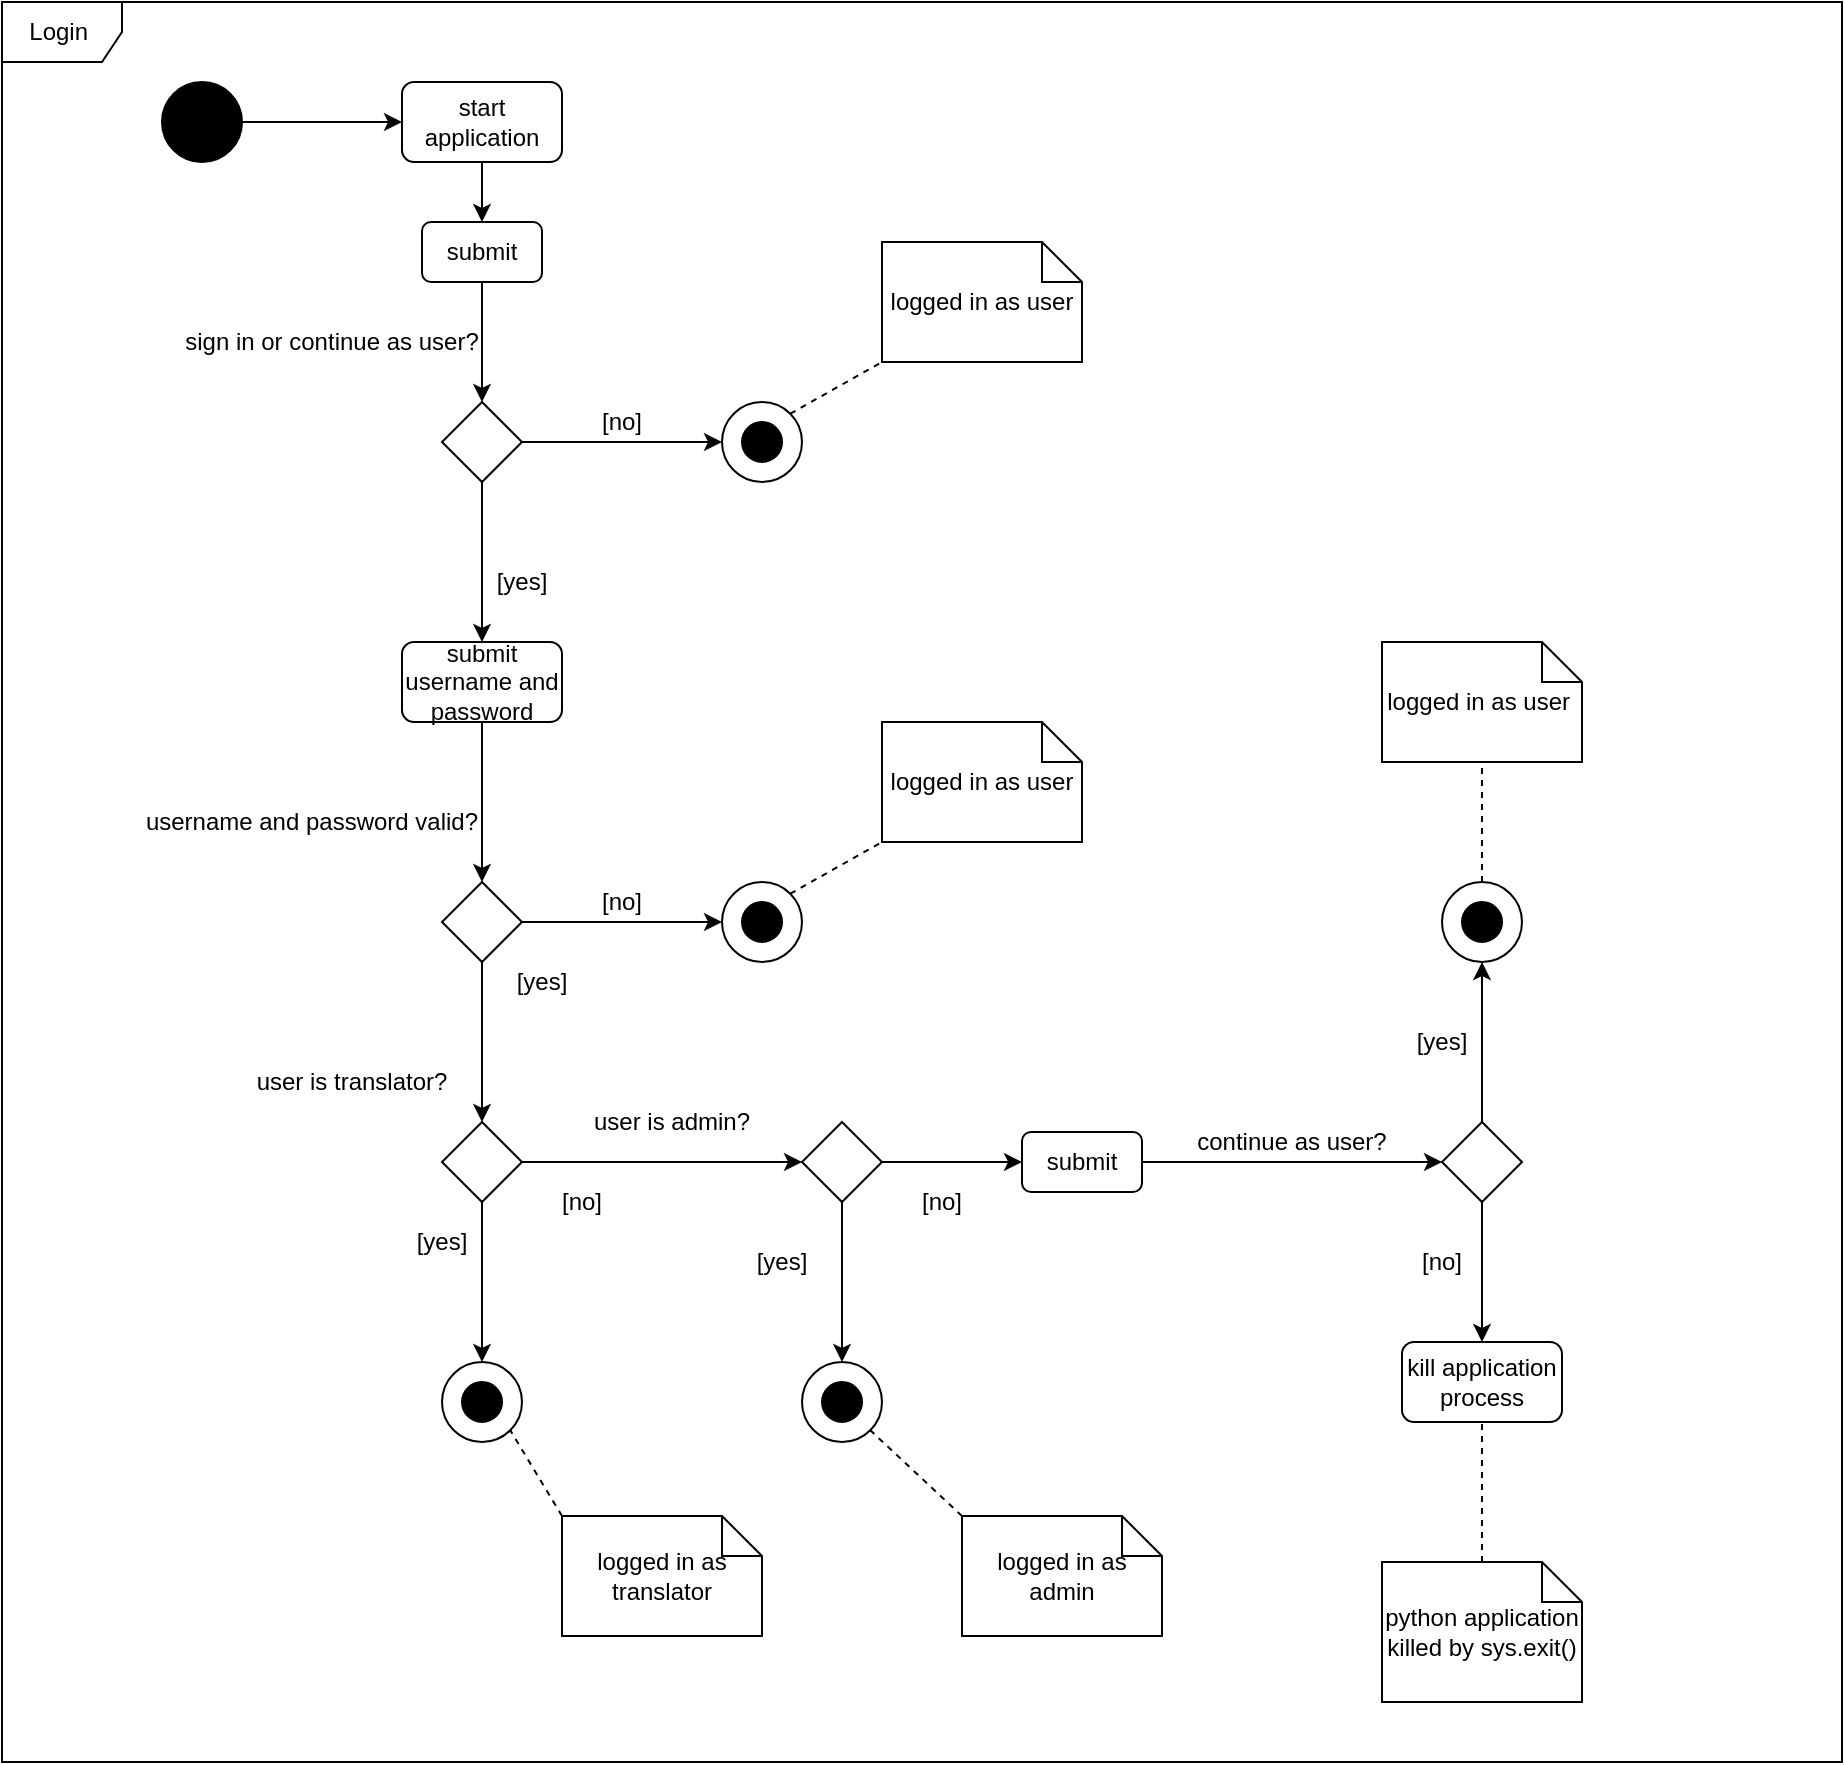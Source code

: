 <mxfile version="14.3.1" type="device"><diagram id="WougsWHsCT8se2ETQsVe" name="Page-1"><mxGraphModel dx="1426" dy="711" grid="1" gridSize="10" guides="1" tooltips="1" connect="1" arrows="1" fold="1" page="1" pageScale="1" pageWidth="2336" pageHeight="1654" math="0" shadow="0"><root><mxCell id="0"/><mxCell id="1" parent="0"/><mxCell id="BlcZJYxYFgDwOvjpJsyo-1" value="Login&amp;nbsp;" style="shape=umlFrame;whiteSpace=wrap;html=1;" parent="1" vertex="1"><mxGeometry x="80" y="40" width="920" height="880" as="geometry"/></mxCell><mxCell id="BlcZJYxYFgDwOvjpJsyo-4" style="edgeStyle=orthogonalEdgeStyle;rounded=0;orthogonalLoop=1;jettySize=auto;html=1;entryX=0;entryY=0.5;entryDx=0;entryDy=0;" parent="1" source="BlcZJYxYFgDwOvjpJsyo-2" target="BlcZJYxYFgDwOvjpJsyo-3" edge="1"><mxGeometry relative="1" as="geometry"/></mxCell><mxCell id="BlcZJYxYFgDwOvjpJsyo-2" value="" style="ellipse;whiteSpace=wrap;html=1;aspect=fixed;fillColor=#000000;" parent="1" vertex="1"><mxGeometry x="160" y="80" width="40" height="40" as="geometry"/></mxCell><mxCell id="MNRLTIP0io4RPtDpEKwu-52" style="edgeStyle=orthogonalEdgeStyle;rounded=0;orthogonalLoop=1;jettySize=auto;html=1;entryX=0.5;entryY=0;entryDx=0;entryDy=0;" edge="1" parent="1" source="BlcZJYxYFgDwOvjpJsyo-3" target="MNRLTIP0io4RPtDpEKwu-51"><mxGeometry relative="1" as="geometry"/></mxCell><mxCell id="BlcZJYxYFgDwOvjpJsyo-3" value="start application" style="rounded=1;whiteSpace=wrap;html=1;fillColor=#FFFFFF;" parent="1" vertex="1"><mxGeometry x="280" y="80" width="80" height="40" as="geometry"/></mxCell><mxCell id="BlcZJYxYFgDwOvjpJsyo-11" style="edgeStyle=orthogonalEdgeStyle;rounded=0;orthogonalLoop=1;jettySize=auto;html=1;entryX=0;entryY=0.5;entryDx=0;entryDy=0;" parent="1" source="BlcZJYxYFgDwOvjpJsyo-6" target="BlcZJYxYFgDwOvjpJsyo-9" edge="1"><mxGeometry relative="1" as="geometry"/></mxCell><mxCell id="BlcZJYxYFgDwOvjpJsyo-14" style="edgeStyle=orthogonalEdgeStyle;rounded=0;orthogonalLoop=1;jettySize=auto;html=1;" parent="1" source="BlcZJYxYFgDwOvjpJsyo-6" target="BlcZJYxYFgDwOvjpJsyo-13" edge="1"><mxGeometry relative="1" as="geometry"/></mxCell><mxCell id="BlcZJYxYFgDwOvjpJsyo-6" value="" style="rhombus;whiteSpace=wrap;html=1;fillColor=#FFFFFF;" parent="1" vertex="1"><mxGeometry x="300" y="240" width="40" height="40" as="geometry"/></mxCell><mxCell id="BlcZJYxYFgDwOvjpJsyo-8" value="sign in or continue as user?" style="text;html=1;strokeColor=none;fillColor=none;align=center;verticalAlign=middle;whiteSpace=wrap;rounded=0;" parent="1" vertex="1"><mxGeometry x="160" y="200" width="170" height="20" as="geometry"/></mxCell><mxCell id="BlcZJYxYFgDwOvjpJsyo-9" value="" style="ellipse;whiteSpace=wrap;html=1;aspect=fixed;fillColor=#FFFFFF;" parent="1" vertex="1"><mxGeometry x="440" y="240" width="40" height="40" as="geometry"/></mxCell><mxCell id="BlcZJYxYFgDwOvjpJsyo-10" value="" style="ellipse;whiteSpace=wrap;html=1;aspect=fixed;fillColor=#000000;" parent="1" vertex="1"><mxGeometry x="450" y="250" width="20" height="20" as="geometry"/></mxCell><mxCell id="BlcZJYxYFgDwOvjpJsyo-12" value="[no]" style="text;html=1;strokeColor=none;fillColor=none;align=center;verticalAlign=middle;whiteSpace=wrap;rounded=0;" parent="1" vertex="1"><mxGeometry x="370" y="240" width="40" height="20" as="geometry"/></mxCell><mxCell id="BlcZJYxYFgDwOvjpJsyo-19" style="edgeStyle=orthogonalEdgeStyle;rounded=0;orthogonalLoop=1;jettySize=auto;html=1;entryX=0.5;entryY=0;entryDx=0;entryDy=0;" parent="1" source="BlcZJYxYFgDwOvjpJsyo-13" target="MNRLTIP0io4RPtDpEKwu-1" edge="1"><mxGeometry relative="1" as="geometry"><mxPoint x="320" y="440" as="targetPoint"/></mxGeometry></mxCell><mxCell id="BlcZJYxYFgDwOvjpJsyo-13" value="submit username and password" style="rounded=1;whiteSpace=wrap;html=1;fillColor=#FFFFFF;" parent="1" vertex="1"><mxGeometry x="280" y="360" width="80" height="40" as="geometry"/></mxCell><mxCell id="BlcZJYxYFgDwOvjpJsyo-15" value="[yes]" style="text;html=1;strokeColor=none;fillColor=none;align=center;verticalAlign=middle;whiteSpace=wrap;rounded=0;" parent="1" vertex="1"><mxGeometry x="320" y="320" width="40" height="20" as="geometry"/></mxCell><mxCell id="BlcZJYxYFgDwOvjpJsyo-29" value="" style="ellipse;whiteSpace=wrap;html=1;aspect=fixed;fillColor=#FFFFFF;" parent="1" vertex="1"><mxGeometry x="440" y="480" width="40" height="40" as="geometry"/></mxCell><mxCell id="BlcZJYxYFgDwOvjpJsyo-30" value="" style="ellipse;whiteSpace=wrap;html=1;aspect=fixed;fillColor=#000000;" parent="1" vertex="1"><mxGeometry x="450" y="490" width="20" height="20" as="geometry"/></mxCell><mxCell id="MNRLTIP0io4RPtDpEKwu-6" style="edgeStyle=orthogonalEdgeStyle;rounded=0;orthogonalLoop=1;jettySize=auto;html=1;" edge="1" parent="1" source="MNRLTIP0io4RPtDpEKwu-1" target="MNRLTIP0io4RPtDpEKwu-5"><mxGeometry relative="1" as="geometry"/></mxCell><mxCell id="MNRLTIP0io4RPtDpEKwu-1" value="" style="rhombus;whiteSpace=wrap;html=1;fillColor=#FFFFFF;" vertex="1" parent="1"><mxGeometry x="300" y="480" width="40" height="40" as="geometry"/></mxCell><mxCell id="MNRLTIP0io4RPtDpEKwu-2" value="username and password valid?" style="text;html=1;strokeColor=none;fillColor=none;align=center;verticalAlign=middle;whiteSpace=wrap;rounded=0;" vertex="1" parent="1"><mxGeometry x="150" y="440" width="170" height="20" as="geometry"/></mxCell><mxCell id="MNRLTIP0io4RPtDpEKwu-3" style="edgeStyle=orthogonalEdgeStyle;rounded=0;orthogonalLoop=1;jettySize=auto;html=1;entryX=0;entryY=0.5;entryDx=0;entryDy=0;" edge="1" parent="1"><mxGeometry relative="1" as="geometry"><mxPoint x="340" y="500" as="sourcePoint"/><mxPoint x="440" y="500" as="targetPoint"/></mxGeometry></mxCell><mxCell id="MNRLTIP0io4RPtDpEKwu-4" value="[no]" style="text;html=1;strokeColor=none;fillColor=none;align=center;verticalAlign=middle;whiteSpace=wrap;rounded=0;" vertex="1" parent="1"><mxGeometry x="370" y="480" width="40" height="20" as="geometry"/></mxCell><mxCell id="MNRLTIP0io4RPtDpEKwu-14" style="edgeStyle=orthogonalEdgeStyle;rounded=0;orthogonalLoop=1;jettySize=auto;html=1;entryX=0.5;entryY=0;entryDx=0;entryDy=0;" edge="1" parent="1" source="MNRLTIP0io4RPtDpEKwu-5" target="MNRLTIP0io4RPtDpEKwu-11"><mxGeometry relative="1" as="geometry"/></mxCell><mxCell id="MNRLTIP0io4RPtDpEKwu-16" style="edgeStyle=orthogonalEdgeStyle;rounded=0;orthogonalLoop=1;jettySize=auto;html=1;entryX=0;entryY=0.5;entryDx=0;entryDy=0;" edge="1" parent="1" source="MNRLTIP0io4RPtDpEKwu-5" target="MNRLTIP0io4RPtDpEKwu-15"><mxGeometry relative="1" as="geometry"/></mxCell><mxCell id="MNRLTIP0io4RPtDpEKwu-5" value="" style="rhombus;whiteSpace=wrap;html=1;fillColor=#FFFFFF;" vertex="1" parent="1"><mxGeometry x="300" y="600" width="40" height="40" as="geometry"/></mxCell><mxCell id="MNRLTIP0io4RPtDpEKwu-7" value="[yes]" style="text;html=1;strokeColor=none;fillColor=none;align=center;verticalAlign=middle;whiteSpace=wrap;rounded=0;" vertex="1" parent="1"><mxGeometry x="330" y="520" width="40" height="20" as="geometry"/></mxCell><mxCell id="MNRLTIP0io4RPtDpEKwu-8" value="user is translator?" style="text;html=1;strokeColor=none;fillColor=none;align=center;verticalAlign=middle;whiteSpace=wrap;rounded=0;" vertex="1" parent="1"><mxGeometry x="170" y="570" width="170" height="20" as="geometry"/></mxCell><mxCell id="MNRLTIP0io4RPtDpEKwu-11" value="" style="ellipse;whiteSpace=wrap;html=1;aspect=fixed;fillColor=#FFFFFF;" vertex="1" parent="1"><mxGeometry x="300" y="720" width="40" height="40" as="geometry"/></mxCell><mxCell id="MNRLTIP0io4RPtDpEKwu-12" value="" style="ellipse;whiteSpace=wrap;html=1;aspect=fixed;fillColor=#000000;" vertex="1" parent="1"><mxGeometry x="310" y="730" width="20" height="20" as="geometry"/></mxCell><mxCell id="MNRLTIP0io4RPtDpEKwu-13" value="[yes]" style="text;html=1;strokeColor=none;fillColor=none;align=center;verticalAlign=middle;whiteSpace=wrap;rounded=0;" vertex="1" parent="1"><mxGeometry x="280" y="650" width="40" height="20" as="geometry"/></mxCell><mxCell id="MNRLTIP0io4RPtDpEKwu-21" style="edgeStyle=orthogonalEdgeStyle;rounded=0;orthogonalLoop=1;jettySize=auto;html=1;entryX=0.5;entryY=0;entryDx=0;entryDy=0;" edge="1" parent="1" source="MNRLTIP0io4RPtDpEKwu-15" target="MNRLTIP0io4RPtDpEKwu-19"><mxGeometry relative="1" as="geometry"/></mxCell><mxCell id="MNRLTIP0io4RPtDpEKwu-24" style="edgeStyle=orthogonalEdgeStyle;rounded=0;orthogonalLoop=1;jettySize=auto;html=1;entryX=0;entryY=0.5;entryDx=0;entryDy=0;exitX=1;exitY=0.5;exitDx=0;exitDy=0;" edge="1" parent="1" source="MNRLTIP0io4RPtDpEKwu-49" target="MNRLTIP0io4RPtDpEKwu-25"><mxGeometry relative="1" as="geometry"><mxPoint x="1244" y="550" as="sourcePoint"/><mxPoint x="600" y="620" as="targetPoint"/></mxGeometry></mxCell><mxCell id="MNRLTIP0io4RPtDpEKwu-50" style="edgeStyle=orthogonalEdgeStyle;rounded=0;orthogonalLoop=1;jettySize=auto;html=1;entryX=0;entryY=0.5;entryDx=0;entryDy=0;" edge="1" parent="1" source="MNRLTIP0io4RPtDpEKwu-15" target="MNRLTIP0io4RPtDpEKwu-49"><mxGeometry relative="1" as="geometry"/></mxCell><mxCell id="MNRLTIP0io4RPtDpEKwu-15" value="" style="rhombus;whiteSpace=wrap;html=1;fillColor=#FFFFFF;" vertex="1" parent="1"><mxGeometry x="480" y="600" width="40" height="40" as="geometry"/></mxCell><mxCell id="MNRLTIP0io4RPtDpEKwu-17" value="user is admin?" style="text;html=1;strokeColor=none;fillColor=none;align=center;verticalAlign=middle;whiteSpace=wrap;rounded=0;" vertex="1" parent="1"><mxGeometry x="330" y="590" width="170" height="20" as="geometry"/></mxCell><mxCell id="MNRLTIP0io4RPtDpEKwu-18" value="[no]" style="text;html=1;strokeColor=none;fillColor=none;align=center;verticalAlign=middle;whiteSpace=wrap;rounded=0;" vertex="1" parent="1"><mxGeometry x="350" y="630" width="40" height="20" as="geometry"/></mxCell><mxCell id="MNRLTIP0io4RPtDpEKwu-19" value="" style="ellipse;whiteSpace=wrap;html=1;aspect=fixed;fillColor=#FFFFFF;" vertex="1" parent="1"><mxGeometry x="480" y="720" width="40" height="40" as="geometry"/></mxCell><mxCell id="MNRLTIP0io4RPtDpEKwu-20" value="" style="ellipse;whiteSpace=wrap;html=1;aspect=fixed;fillColor=#000000;" vertex="1" parent="1"><mxGeometry x="490" y="730" width="20" height="20" as="geometry"/></mxCell><mxCell id="MNRLTIP0io4RPtDpEKwu-22" value="[yes]" style="text;html=1;strokeColor=none;fillColor=none;align=center;verticalAlign=middle;whiteSpace=wrap;rounded=0;" vertex="1" parent="1"><mxGeometry x="450" y="660" width="40" height="20" as="geometry"/></mxCell><mxCell id="MNRLTIP0io4RPtDpEKwu-29" style="edgeStyle=orthogonalEdgeStyle;rounded=0;orthogonalLoop=1;jettySize=auto;html=1;entryX=0.5;entryY=1;entryDx=0;entryDy=0;" edge="1" parent="1" source="MNRLTIP0io4RPtDpEKwu-25" target="MNRLTIP0io4RPtDpEKwu-27"><mxGeometry relative="1" as="geometry"/></mxCell><mxCell id="MNRLTIP0io4RPtDpEKwu-33" style="edgeStyle=orthogonalEdgeStyle;rounded=0;orthogonalLoop=1;jettySize=auto;html=1;entryX=0.5;entryY=0;entryDx=0;entryDy=0;" edge="1" parent="1" source="MNRLTIP0io4RPtDpEKwu-25" target="MNRLTIP0io4RPtDpEKwu-32"><mxGeometry relative="1" as="geometry"/></mxCell><mxCell id="MNRLTIP0io4RPtDpEKwu-25" value="" style="rhombus;whiteSpace=wrap;html=1;fillColor=#FFFFFF;" vertex="1" parent="1"><mxGeometry x="800" y="600" width="40" height="40" as="geometry"/></mxCell><mxCell id="MNRLTIP0io4RPtDpEKwu-27" value="" style="ellipse;whiteSpace=wrap;html=1;aspect=fixed;fillColor=#FFFFFF;" vertex="1" parent="1"><mxGeometry x="800" y="480" width="40" height="40" as="geometry"/></mxCell><mxCell id="MNRLTIP0io4RPtDpEKwu-28" value="" style="ellipse;whiteSpace=wrap;html=1;aspect=fixed;fillColor=#000000;" vertex="1" parent="1"><mxGeometry x="810" y="490" width="20" height="20" as="geometry"/></mxCell><mxCell id="MNRLTIP0io4RPtDpEKwu-30" value="[no]" style="text;html=1;strokeColor=none;fillColor=none;align=center;verticalAlign=middle;whiteSpace=wrap;rounded=0;" vertex="1" parent="1"><mxGeometry x="530" y="630" width="40" height="20" as="geometry"/></mxCell><mxCell id="MNRLTIP0io4RPtDpEKwu-31" value="[yes]" style="text;html=1;strokeColor=none;fillColor=none;align=center;verticalAlign=middle;whiteSpace=wrap;rounded=0;" vertex="1" parent="1"><mxGeometry x="780" y="550" width="40" height="20" as="geometry"/></mxCell><mxCell id="MNRLTIP0io4RPtDpEKwu-32" value="kill application process" style="rounded=1;whiteSpace=wrap;html=1;" vertex="1" parent="1"><mxGeometry x="780" y="710" width="80" height="40" as="geometry"/></mxCell><mxCell id="MNRLTIP0io4RPtDpEKwu-34" value="[no]" style="text;html=1;strokeColor=none;fillColor=none;align=center;verticalAlign=middle;whiteSpace=wrap;rounded=0;" vertex="1" parent="1"><mxGeometry x="780" y="660" width="40" height="20" as="geometry"/></mxCell><mxCell id="MNRLTIP0io4RPtDpEKwu-35" value="logged in as user" style="shape=note;size=20;whiteSpace=wrap;html=1;" vertex="1" parent="1"><mxGeometry x="520" y="160" width="100" height="60" as="geometry"/></mxCell><mxCell id="MNRLTIP0io4RPtDpEKwu-36" value="" style="endArrow=none;dashed=1;html=1;entryX=0;entryY=1;entryDx=0;entryDy=0;entryPerimeter=0;exitX=1;exitY=0;exitDx=0;exitDy=0;" edge="1" parent="1" source="BlcZJYxYFgDwOvjpJsyo-9" target="MNRLTIP0io4RPtDpEKwu-35"><mxGeometry width="50" height="50" relative="1" as="geometry"><mxPoint x="480" y="340" as="sourcePoint"/><mxPoint x="530" y="290" as="targetPoint"/></mxGeometry></mxCell><mxCell id="MNRLTIP0io4RPtDpEKwu-37" value="logged in as user" style="shape=note;size=20;whiteSpace=wrap;html=1;" vertex="1" parent="1"><mxGeometry x="520" y="400" width="100" height="60" as="geometry"/></mxCell><mxCell id="MNRLTIP0io4RPtDpEKwu-38" value="" style="endArrow=none;dashed=1;html=1;exitX=1;exitY=0;exitDx=0;exitDy=0;entryX=0;entryY=1;entryDx=0;entryDy=0;entryPerimeter=0;" edge="1" parent="1" source="BlcZJYxYFgDwOvjpJsyo-29" target="MNRLTIP0io4RPtDpEKwu-37"><mxGeometry width="50" height="50" relative="1" as="geometry"><mxPoint x="460" y="400" as="sourcePoint"/><mxPoint x="510" y="350" as="targetPoint"/></mxGeometry></mxCell><mxCell id="MNRLTIP0io4RPtDpEKwu-39" value="logged in as translator" style="shape=note;size=20;whiteSpace=wrap;html=1;" vertex="1" parent="1"><mxGeometry x="360" y="797" width="100" height="60" as="geometry"/></mxCell><mxCell id="MNRLTIP0io4RPtDpEKwu-40" value="logged in as admin" style="shape=note;size=20;whiteSpace=wrap;html=1;" vertex="1" parent="1"><mxGeometry x="560" y="797" width="100" height="60" as="geometry"/></mxCell><mxCell id="MNRLTIP0io4RPtDpEKwu-41" value="" style="endArrow=none;dashed=1;html=1;exitX=0;exitY=0;exitDx=0;exitDy=0;exitPerimeter=0;entryX=1;entryY=1;entryDx=0;entryDy=0;" edge="1" parent="1" source="MNRLTIP0io4RPtDpEKwu-39" target="MNRLTIP0io4RPtDpEKwu-11"><mxGeometry width="50" height="50" relative="1" as="geometry"><mxPoint x="200" y="770" as="sourcePoint"/><mxPoint x="250" y="720" as="targetPoint"/></mxGeometry></mxCell><mxCell id="MNRLTIP0io4RPtDpEKwu-42" value="" style="endArrow=none;dashed=1;html=1;entryX=1;entryY=1;entryDx=0;entryDy=0;exitX=0;exitY=0;exitDx=0;exitDy=0;exitPerimeter=0;" edge="1" parent="1" source="MNRLTIP0io4RPtDpEKwu-40" target="MNRLTIP0io4RPtDpEKwu-19"><mxGeometry width="50" height="50" relative="1" as="geometry"><mxPoint x="500" y="840" as="sourcePoint"/><mxPoint x="550" y="790" as="targetPoint"/></mxGeometry></mxCell><mxCell id="MNRLTIP0io4RPtDpEKwu-44" value="logged in as user&amp;nbsp;" style="shape=note;size=20;whiteSpace=wrap;html=1;" vertex="1" parent="1"><mxGeometry x="770" y="360" width="100" height="60" as="geometry"/></mxCell><mxCell id="MNRLTIP0io4RPtDpEKwu-45" value="" style="endArrow=none;dashed=1;html=1;entryX=0.5;entryY=1;entryDx=0;entryDy=0;entryPerimeter=0;exitX=0.5;exitY=0;exitDx=0;exitDy=0;" edge="1" parent="1" source="MNRLTIP0io4RPtDpEKwu-27" target="MNRLTIP0io4RPtDpEKwu-44"><mxGeometry width="50" height="50" relative="1" as="geometry"><mxPoint x="690" y="510" as="sourcePoint"/><mxPoint x="740" y="460" as="targetPoint"/></mxGeometry></mxCell><mxCell id="MNRLTIP0io4RPtDpEKwu-46" value="python application killed by sys.exit()" style="shape=note;size=20;whiteSpace=wrap;html=1;" vertex="1" parent="1"><mxGeometry x="770" y="820" width="100" height="70" as="geometry"/></mxCell><mxCell id="MNRLTIP0io4RPtDpEKwu-47" value="" style="endArrow=none;dashed=1;html=1;entryX=0.5;entryY=1;entryDx=0;entryDy=0;exitX=0.5;exitY=0;exitDx=0;exitDy=0;exitPerimeter=0;" edge="1" parent="1" source="MNRLTIP0io4RPtDpEKwu-46" target="MNRLTIP0io4RPtDpEKwu-32"><mxGeometry width="50" height="50" relative="1" as="geometry"><mxPoint x="680" y="760" as="sourcePoint"/><mxPoint x="730" y="710" as="targetPoint"/></mxGeometry></mxCell><mxCell id="MNRLTIP0io4RPtDpEKwu-48" value="continue as user?" style="text;html=1;strokeColor=none;fillColor=none;align=center;verticalAlign=middle;whiteSpace=wrap;rounded=0;" vertex="1" parent="1"><mxGeometry x="640" y="600" width="170" height="20" as="geometry"/></mxCell><mxCell id="MNRLTIP0io4RPtDpEKwu-49" value="submit" style="rounded=1;whiteSpace=wrap;html=1;" vertex="1" parent="1"><mxGeometry x="590" y="605" width="60" height="30" as="geometry"/></mxCell><mxCell id="MNRLTIP0io4RPtDpEKwu-53" style="edgeStyle=orthogonalEdgeStyle;rounded=0;orthogonalLoop=1;jettySize=auto;html=1;entryX=0.5;entryY=0;entryDx=0;entryDy=0;" edge="1" parent="1" source="MNRLTIP0io4RPtDpEKwu-51" target="BlcZJYxYFgDwOvjpJsyo-6"><mxGeometry relative="1" as="geometry"/></mxCell><mxCell id="MNRLTIP0io4RPtDpEKwu-51" value="submit" style="rounded=1;whiteSpace=wrap;html=1;" vertex="1" parent="1"><mxGeometry x="290" y="150" width="60" height="30" as="geometry"/></mxCell></root></mxGraphModel></diagram></mxfile>